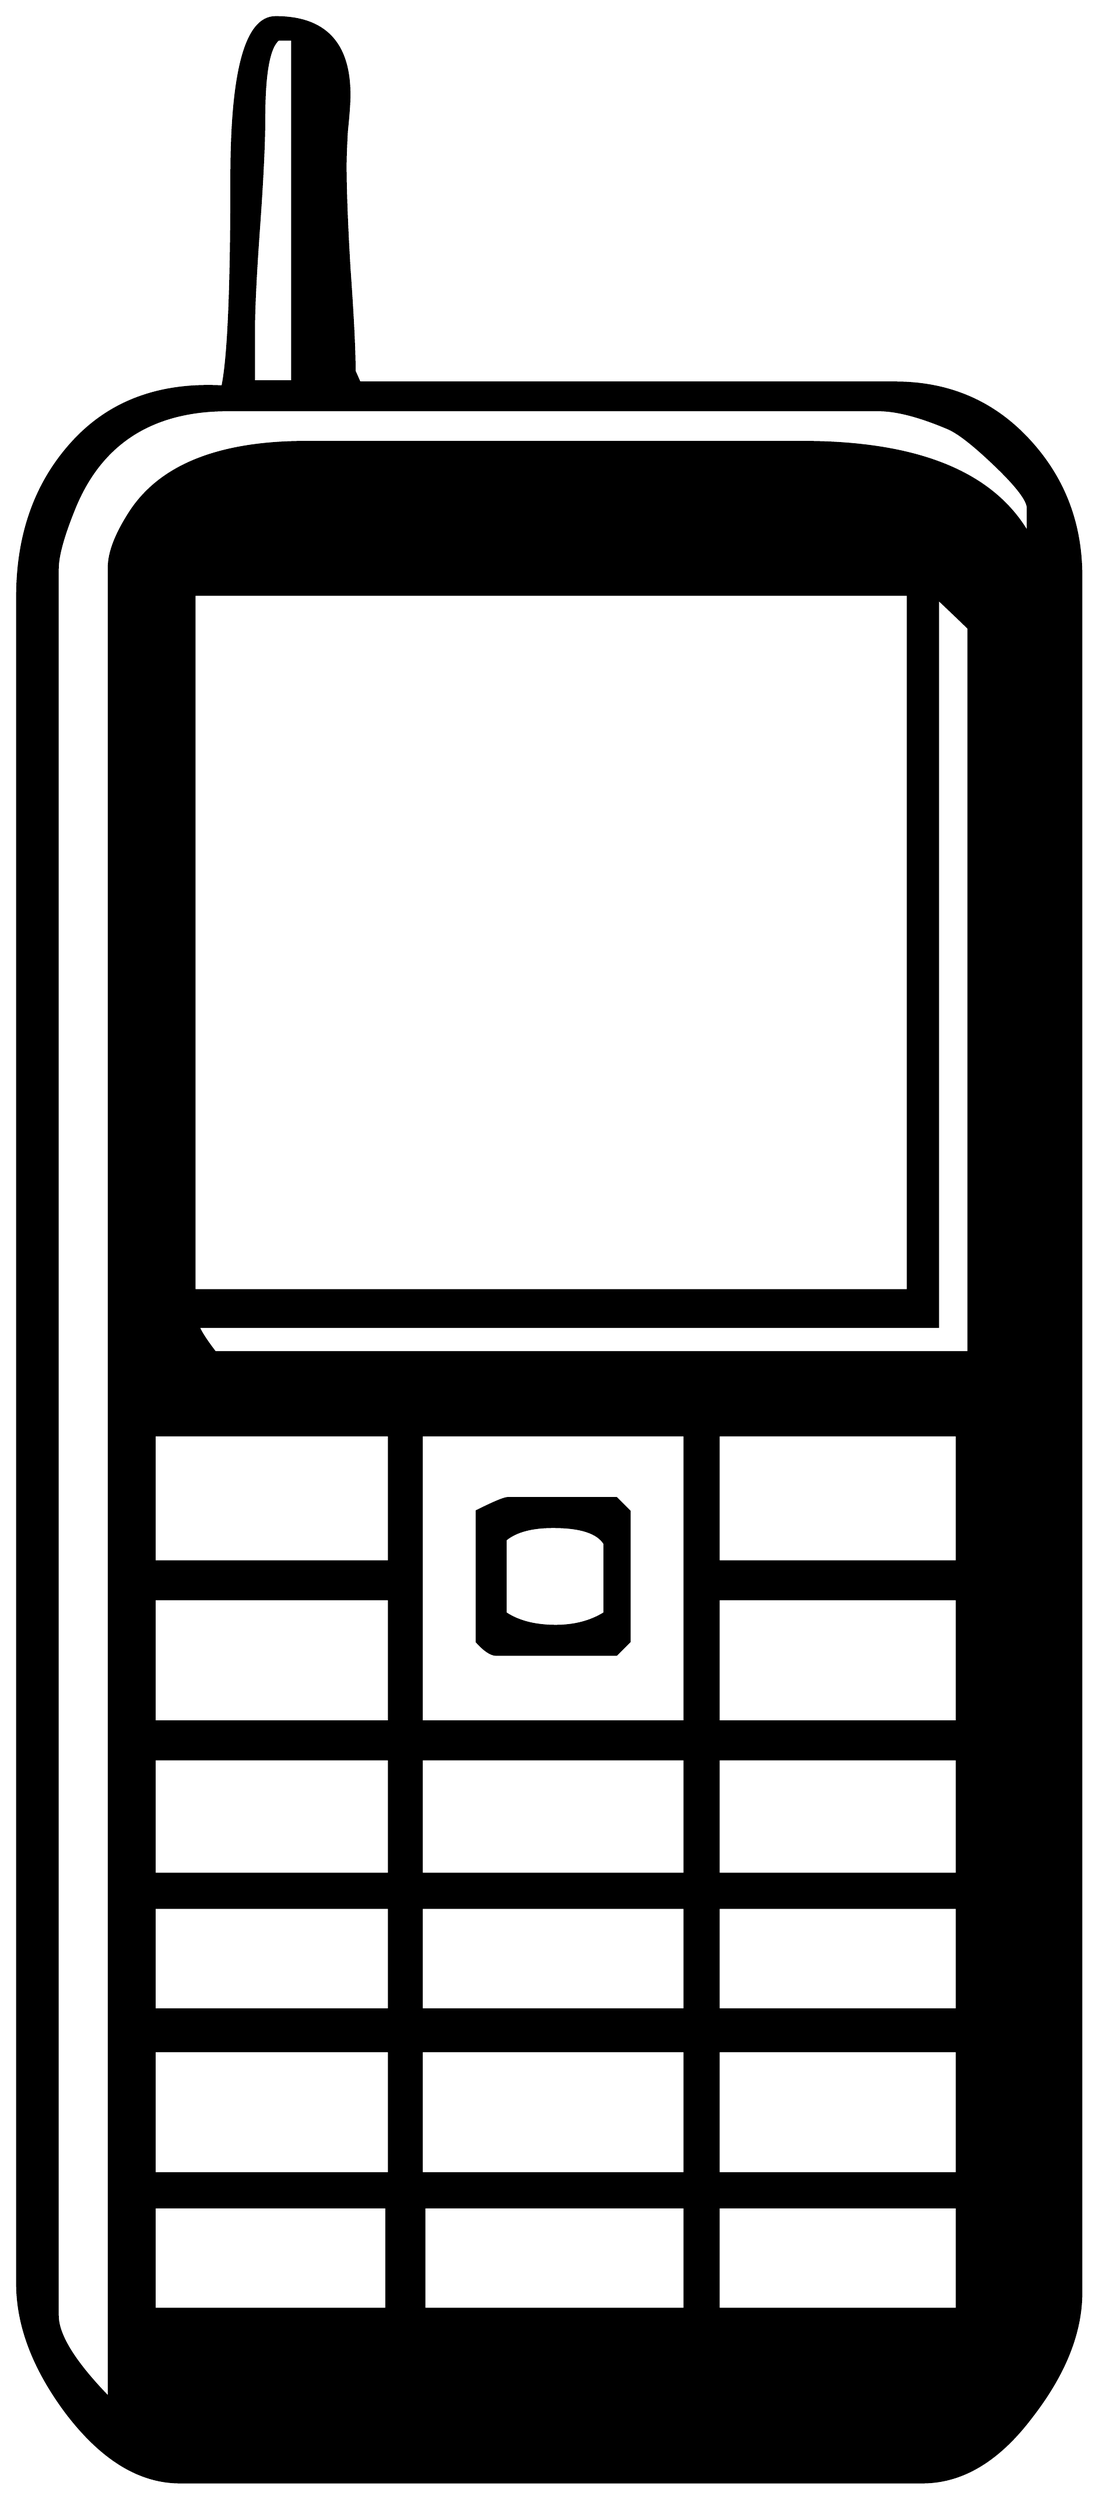 


\begin{tikzpicture}[y=0.80pt, x=0.80pt, yscale=-1.0, xscale=1.0, inner sep=0pt, outer sep=0pt]
\begin{scope}[shift={(100.0,1726.0)},nonzero rule]
  \path[draw=.,fill=.,line width=1.600pt] (906.0,205.0) .. controls
    (906.0,236.333) and (893.0,268.667) .. (867.0,302.0) .. controls
    (841.667,335.333) and (813.667,352.0) .. (783.0,352.0) --
    (208.0,352.0) .. controls (176.667,352.0) and (147.333,334.0) ..
    (120.0,298.0) .. controls (94.667,264.0) and (82.0,230.667) ..
    (82.0,198.0) -- (82.0,-1108.0) .. controls (82.0,-1156.667)
    and (96.333,-1196.667) .. (125.0,-1228.0) .. controls
    (153.667,-1259.333) and (192.333,-1273.667) .. (241.0,-1271.0) ..
    controls (245.667,-1293.0) and (248.0,-1347.0) ..
    (248.0,-1433.0) .. controls (248.0,-1515.667) and
    (259.333,-1557.0) .. (282.0,-1557.0) .. controls
    (320.0,-1557.0) and (339.0,-1537.0) .. (339.0,-1497.0) ..
    controls (339.0,-1491.0) and (338.333,-1481.667) ..
    (337.0,-1469.0) .. controls (336.333,-1457.0) and
    (336.0,-1448.0) .. (336.0,-1442.0) .. controls
    (336.0,-1423.333) and (337.0,-1397.0) .. (339.0,-1363.0) ..
    controls (341.667,-1325.667) and (343.0,-1299.0) ..
    (343.0,-1283.0) -- (347.0,-1274.0) -- (762.0,-1274.0) ..
    controls (803.333,-1274.0) and (837.667,-1259.333) ..
    (865.0,-1230.0) .. controls (892.333,-1200.667) and
    (906.0,-1165.333) .. (906.0,-1124.0) -- (906.0,205.0) --
    cycle(295.0,-1275.0) -- (295.0,-1540.0) -- (284.0,-1540.0)
    .. controls (276.667,-1534.0) and (273.0,-1513.667) ..
    (273.0,-1479.0) .. controls (273.0,-1460.333) and
    (271.667,-1432.333) .. (269.0,-1395.0) .. controls
    (266.333,-1358.333) and (265.0,-1331.0) .. (265.0,-1313.0) --
    (265.0,-1275.0) -- (295.0,-1275.0) -- cycle(772.0,-571.0) --
    (772.0,-1110.0) -- (219.0,-1110.0) -- (219.0,-571.0) --
    (772.0,-571.0) -- cycle(819.0,-523.0) -- (819.0,-1084.0) ..
    controls (815.0,-1088.0) and (807.0,-1095.667) ..
    (795.0,-1107.0) -- (795.0,-543.0) -- (222.0,-543.0) ..
    controls (224.0,-538.333) and (228.333,-531.667) .. (235.0,-523.0)
    -- (819.0,-523.0) -- cycle(810.0,-361.0) -- (810.0,-459.0)
    -- (625.0,-459.0) -- (625.0,-361.0) -- (810.0,-361.0) --
    cycle(810.0,-237.0) -- (810.0,-332.0) -- (625.0,-332.0) --
    (625.0,-237.0) -- (810.0,-237.0) -- cycle(865.0,-1157.0) --
    (865.0,-1177.0) .. controls (865.0,-1183.0) and
    (856.667,-1194.0) .. (840.0,-1210.0) .. controls
    (823.333,-1226.0) and (811.0,-1235.667) .. (803.0,-1239.0) ..
    controls (781.0,-1248.333) and (763.0,-1253.0) ..
    (749.0,-1253.0) -- (245.0,-1253.0) .. controls
    (186.333,-1253.0) and (146.667,-1227.667) .. (126.0,-1177.0) ..
    controls (117.333,-1155.667) and (113.0,-1140.0) ..
    (113.0,-1130.0) -- (113.0,223.0) .. controls (113.0,238.333)
    and (126.333,259.667) .. (153.0,287.0) -- (153.0,-1131.0) ..
    controls (153.0,-1142.333) and (158.333,-1156.333) ..
    (169.0,-1173.0) .. controls (192.333,-1209.667) and
    (238.0,-1228.0) .. (306.0,-1228.0) -- (690.0,-1228.0) ..
    controls (779.333,-1228.0) and (837.667,-1204.333) ..
    (865.0,-1157.0) -- cycle(810.0,-119.0) -- (810.0,-208.0) --
    (625.0,-208.0) -- (625.0,-119.0) -- (810.0,-119.0) --
    cycle(599.0,-237.0) -- (599.0,-459.0) -- (395.0,-459.0) --
    (395.0,-237.0) -- (599.0,-237.0) -- cycle(810.0,-14.0) --
    (810.0,-93.0) -- (625.0,-93.0) -- (625.0,-14.0) --
    (810.0,-14.0) -- cycle(370.0,-361.0) -- (370.0,-459.0) --
    (188.0,-459.0) -- (188.0,-361.0) -- (370.0,-361.0) --
    cycle(599.0,-119.0) -- (599.0,-208.0) -- (395.0,-208.0) --
    (395.0,-119.0) -- (599.0,-119.0) -- cycle(810.0,113.0) --
    (810.0,18.0) -- (625.0,18.0) -- (625.0,113.0) --
    (810.0,113.0) -- cycle(370.0,-237.0) -- (370.0,-332.0) --
    (188.0,-332.0) -- (188.0,-237.0) -- (370.0,-237.0) --
    cycle(599.0,-14.0) -- (599.0,-93.0) -- (395.0,-93.0) --
    (395.0,-14.0) -- (599.0,-14.0) -- cycle(810.0,218.0) --
    (810.0,139.0) -- (625.0,139.0) -- (625.0,218.0) --
    (810.0,218.0) -- cycle(370.0,-119.0) -- (370.0,-208.0) --
    (188.0,-208.0) -- (188.0,-119.0) -- (370.0,-119.0) --
    cycle(599.0,113.0) -- (599.0,18.0) -- (395.0,18.0) --
    (395.0,113.0) -- (599.0,113.0) -- cycle(370.0,-14.0) --
    (370.0,-93.0) -- (188.0,-93.0) -- (188.0,-14.0) --
    (370.0,-14.0) -- cycle(599.0,218.0) -- (599.0,139.0) --
    (397.0,139.0) -- (397.0,218.0) -- (599.0,218.0) --
    cycle(370.0,113.0) -- (370.0,18.0) -- (188.0,18.0) --
    (188.0,113.0) -- (370.0,113.0) -- cycle(368.0,218.0) --
    (368.0,139.0) -- (188.0,139.0) -- (188.0,218.0) --
    (368.0,218.0) -- cycle(556.0,-299.0) -- (546.0,-289.0) --
    (453.0,-289.0) .. controls (449.0,-289.0) and (444.0,-292.333)
    .. (438.0,-299.0) -- (438.0,-400.0) .. controls
    (451.333,-406.667) and (459.333,-410.0) .. (462.0,-410.0) --
    (546.0,-410.0) -- (556.0,-400.0) -- (556.0,-299.0) --
    cycle(537.0,-321.0) -- (537.0,-375.0) .. controls
    (531.667,-383.667) and (518.333,-388.0) .. (497.0,-388.0) ..
    controls (480.333,-388.0) and (468.0,-384.667) .. (460.0,-378.0)
    -- (460.0,-321.0) .. controls (470.0,-314.333) and
    (483.0,-311.0) .. (499.0,-311.0) .. controls (513.667,-311.0)
    and (526.333,-314.333) .. (537.0,-321.0) -- cycle;
\end{scope}

\end{tikzpicture}


